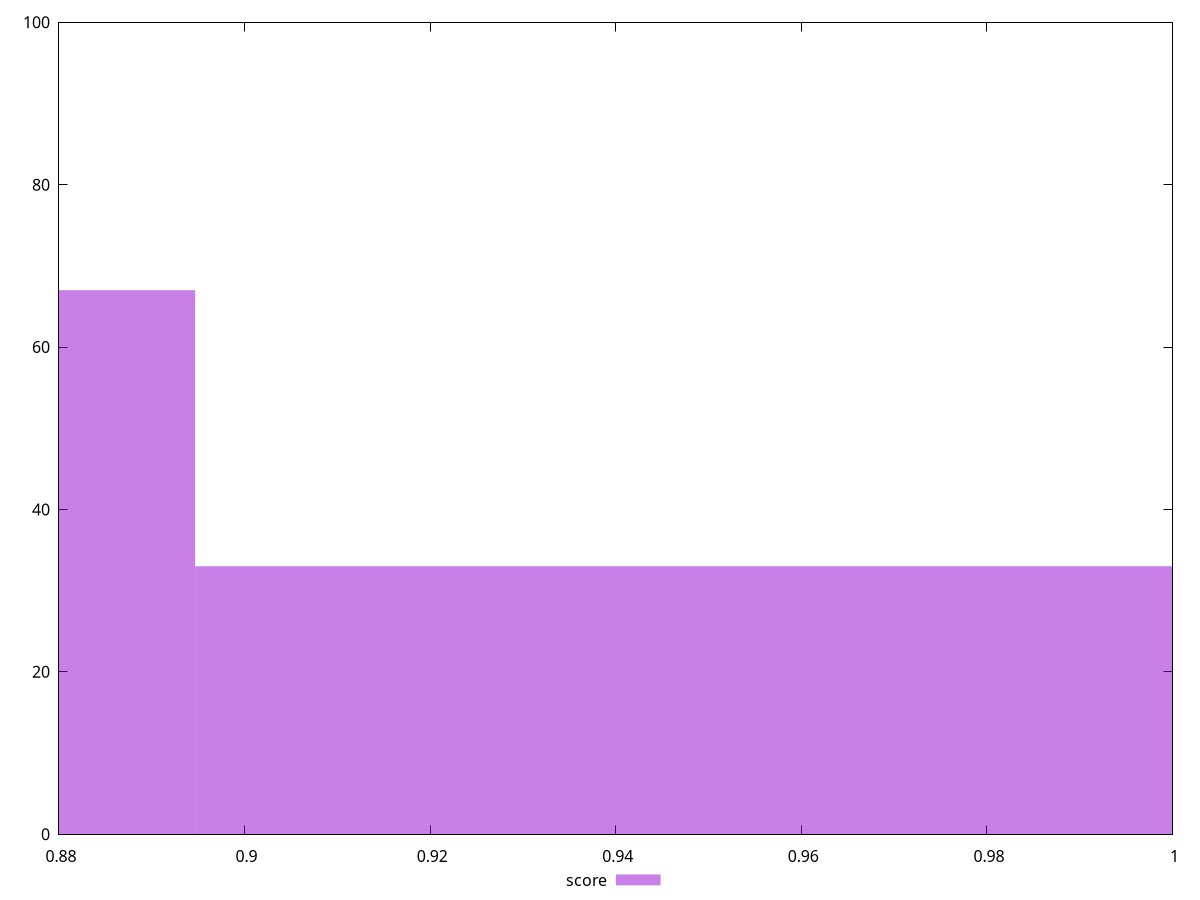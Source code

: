 reset

$score <<EOF
0.8258508468910091 67
0.9634926547061773 33
EOF

set key outside below
set boxwidth 0.1376418078151682
set xrange [0.88:1]
set yrange [0:100]
set trange [0:100]
set style fill transparent solid 0.5 noborder
set terminal svg size 640, 490 enhanced background rgb 'white'
set output "reports/report_00033_2021-03-01T14-23-16.841Z/unminified-javascript/samples/astro/score/histogram.svg"

plot $score title "score" with boxes

reset
